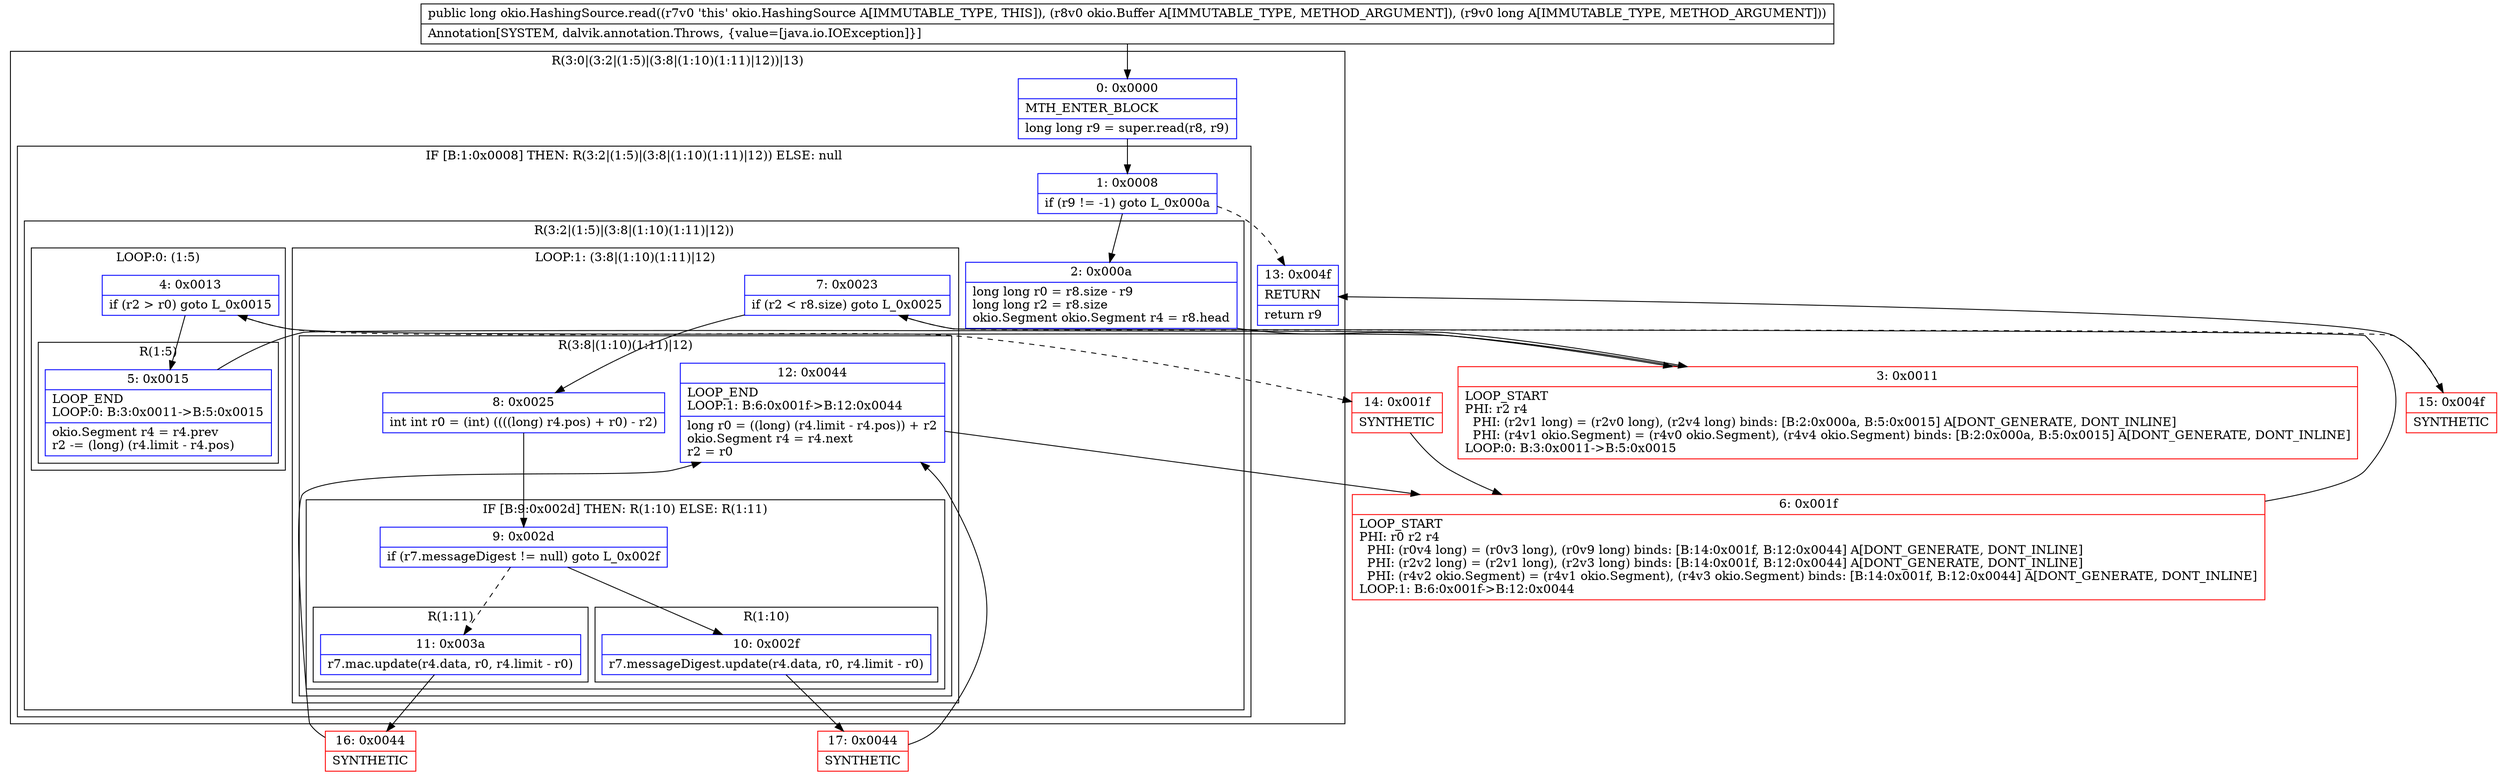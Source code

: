 digraph "CFG forokio.HashingSource.read(Lokio\/Buffer;J)J" {
subgraph cluster_Region_1646587638 {
label = "R(3:0|(3:2|(1:5)|(3:8|(1:10)(1:11)|12))|13)";
node [shape=record,color=blue];
Node_0 [shape=record,label="{0\:\ 0x0000|MTH_ENTER_BLOCK\l|long long r9 = super.read(r8, r9)\l}"];
subgraph cluster_IfRegion_1245951965 {
label = "IF [B:1:0x0008] THEN: R(3:2|(1:5)|(3:8|(1:10)(1:11)|12)) ELSE: null";
node [shape=record,color=blue];
Node_1 [shape=record,label="{1\:\ 0x0008|if (r9 != \-1) goto L_0x000a\l}"];
subgraph cluster_Region_2115484530 {
label = "R(3:2|(1:5)|(3:8|(1:10)(1:11)|12))";
node [shape=record,color=blue];
Node_2 [shape=record,label="{2\:\ 0x000a|long long r0 = r8.size \- r9\llong long r2 = r8.size\lokio.Segment okio.Segment r4 = r8.head\l}"];
subgraph cluster_LoopRegion_1519554670 {
label = "LOOP:0: (1:5)";
node [shape=record,color=blue];
Node_4 [shape=record,label="{4\:\ 0x0013|if (r2 \> r0) goto L_0x0015\l}"];
subgraph cluster_Region_221788606 {
label = "R(1:5)";
node [shape=record,color=blue];
Node_5 [shape=record,label="{5\:\ 0x0015|LOOP_END\lLOOP:0: B:3:0x0011\-\>B:5:0x0015\l|okio.Segment r4 = r4.prev\lr2 \-= (long) (r4.limit \- r4.pos)\l}"];
}
}
subgraph cluster_LoopRegion_1312284480 {
label = "LOOP:1: (3:8|(1:10)(1:11)|12)";
node [shape=record,color=blue];
Node_7 [shape=record,label="{7\:\ 0x0023|if (r2 \< r8.size) goto L_0x0025\l}"];
subgraph cluster_Region_528784950 {
label = "R(3:8|(1:10)(1:11)|12)";
node [shape=record,color=blue];
Node_8 [shape=record,label="{8\:\ 0x0025|int int r0 = (int) ((((long) r4.pos) + r0) \- r2)\l}"];
subgraph cluster_IfRegion_1731010816 {
label = "IF [B:9:0x002d] THEN: R(1:10) ELSE: R(1:11)";
node [shape=record,color=blue];
Node_9 [shape=record,label="{9\:\ 0x002d|if (r7.messageDigest != null) goto L_0x002f\l}"];
subgraph cluster_Region_1970904478 {
label = "R(1:10)";
node [shape=record,color=blue];
Node_10 [shape=record,label="{10\:\ 0x002f|r7.messageDigest.update(r4.data, r0, r4.limit \- r0)\l}"];
}
subgraph cluster_Region_1000764095 {
label = "R(1:11)";
node [shape=record,color=blue];
Node_11 [shape=record,label="{11\:\ 0x003a|r7.mac.update(r4.data, r0, r4.limit \- r0)\l}"];
}
}
Node_12 [shape=record,label="{12\:\ 0x0044|LOOP_END\lLOOP:1: B:6:0x001f\-\>B:12:0x0044\l|long r0 = ((long) (r4.limit \- r4.pos)) + r2\lokio.Segment r4 = r4.next\lr2 = r0\l}"];
}
}
}
}
Node_13 [shape=record,label="{13\:\ 0x004f|RETURN\l|return r9\l}"];
}
Node_3 [shape=record,color=red,label="{3\:\ 0x0011|LOOP_START\lPHI: r2 r4 \l  PHI: (r2v1 long) = (r2v0 long), (r2v4 long) binds: [B:2:0x000a, B:5:0x0015] A[DONT_GENERATE, DONT_INLINE]\l  PHI: (r4v1 okio.Segment) = (r4v0 okio.Segment), (r4v4 okio.Segment) binds: [B:2:0x000a, B:5:0x0015] A[DONT_GENERATE, DONT_INLINE]\lLOOP:0: B:3:0x0011\-\>B:5:0x0015\l}"];
Node_6 [shape=record,color=red,label="{6\:\ 0x001f|LOOP_START\lPHI: r0 r2 r4 \l  PHI: (r0v4 long) = (r0v3 long), (r0v9 long) binds: [B:14:0x001f, B:12:0x0044] A[DONT_GENERATE, DONT_INLINE]\l  PHI: (r2v2 long) = (r2v1 long), (r2v3 long) binds: [B:14:0x001f, B:12:0x0044] A[DONT_GENERATE, DONT_INLINE]\l  PHI: (r4v2 okio.Segment) = (r4v1 okio.Segment), (r4v3 okio.Segment) binds: [B:14:0x001f, B:12:0x0044] A[DONT_GENERATE, DONT_INLINE]\lLOOP:1: B:6:0x001f\-\>B:12:0x0044\l}"];
Node_14 [shape=record,color=red,label="{14\:\ 0x001f|SYNTHETIC\l}"];
Node_15 [shape=record,color=red,label="{15\:\ 0x004f|SYNTHETIC\l}"];
Node_16 [shape=record,color=red,label="{16\:\ 0x0044|SYNTHETIC\l}"];
Node_17 [shape=record,color=red,label="{17\:\ 0x0044|SYNTHETIC\l}"];
MethodNode[shape=record,label="{public long okio.HashingSource.read((r7v0 'this' okio.HashingSource A[IMMUTABLE_TYPE, THIS]), (r8v0 okio.Buffer A[IMMUTABLE_TYPE, METHOD_ARGUMENT]), (r9v0 long A[IMMUTABLE_TYPE, METHOD_ARGUMENT]))  | Annotation[SYSTEM, dalvik.annotation.Throws, \{value=[java.io.IOException]\}]\l}"];
MethodNode -> Node_0;
Node_0 -> Node_1;
Node_1 -> Node_2;
Node_1 -> Node_13[style=dashed];
Node_2 -> Node_3;
Node_4 -> Node_5;
Node_4 -> Node_14[style=dashed];
Node_5 -> Node_3;
Node_7 -> Node_8;
Node_7 -> Node_15[style=dashed];
Node_8 -> Node_9;
Node_9 -> Node_10;
Node_9 -> Node_11[style=dashed];
Node_10 -> Node_17;
Node_11 -> Node_16;
Node_12 -> Node_6;
Node_3 -> Node_4;
Node_6 -> Node_7;
Node_14 -> Node_6;
Node_15 -> Node_13;
Node_16 -> Node_12;
Node_17 -> Node_12;
}

